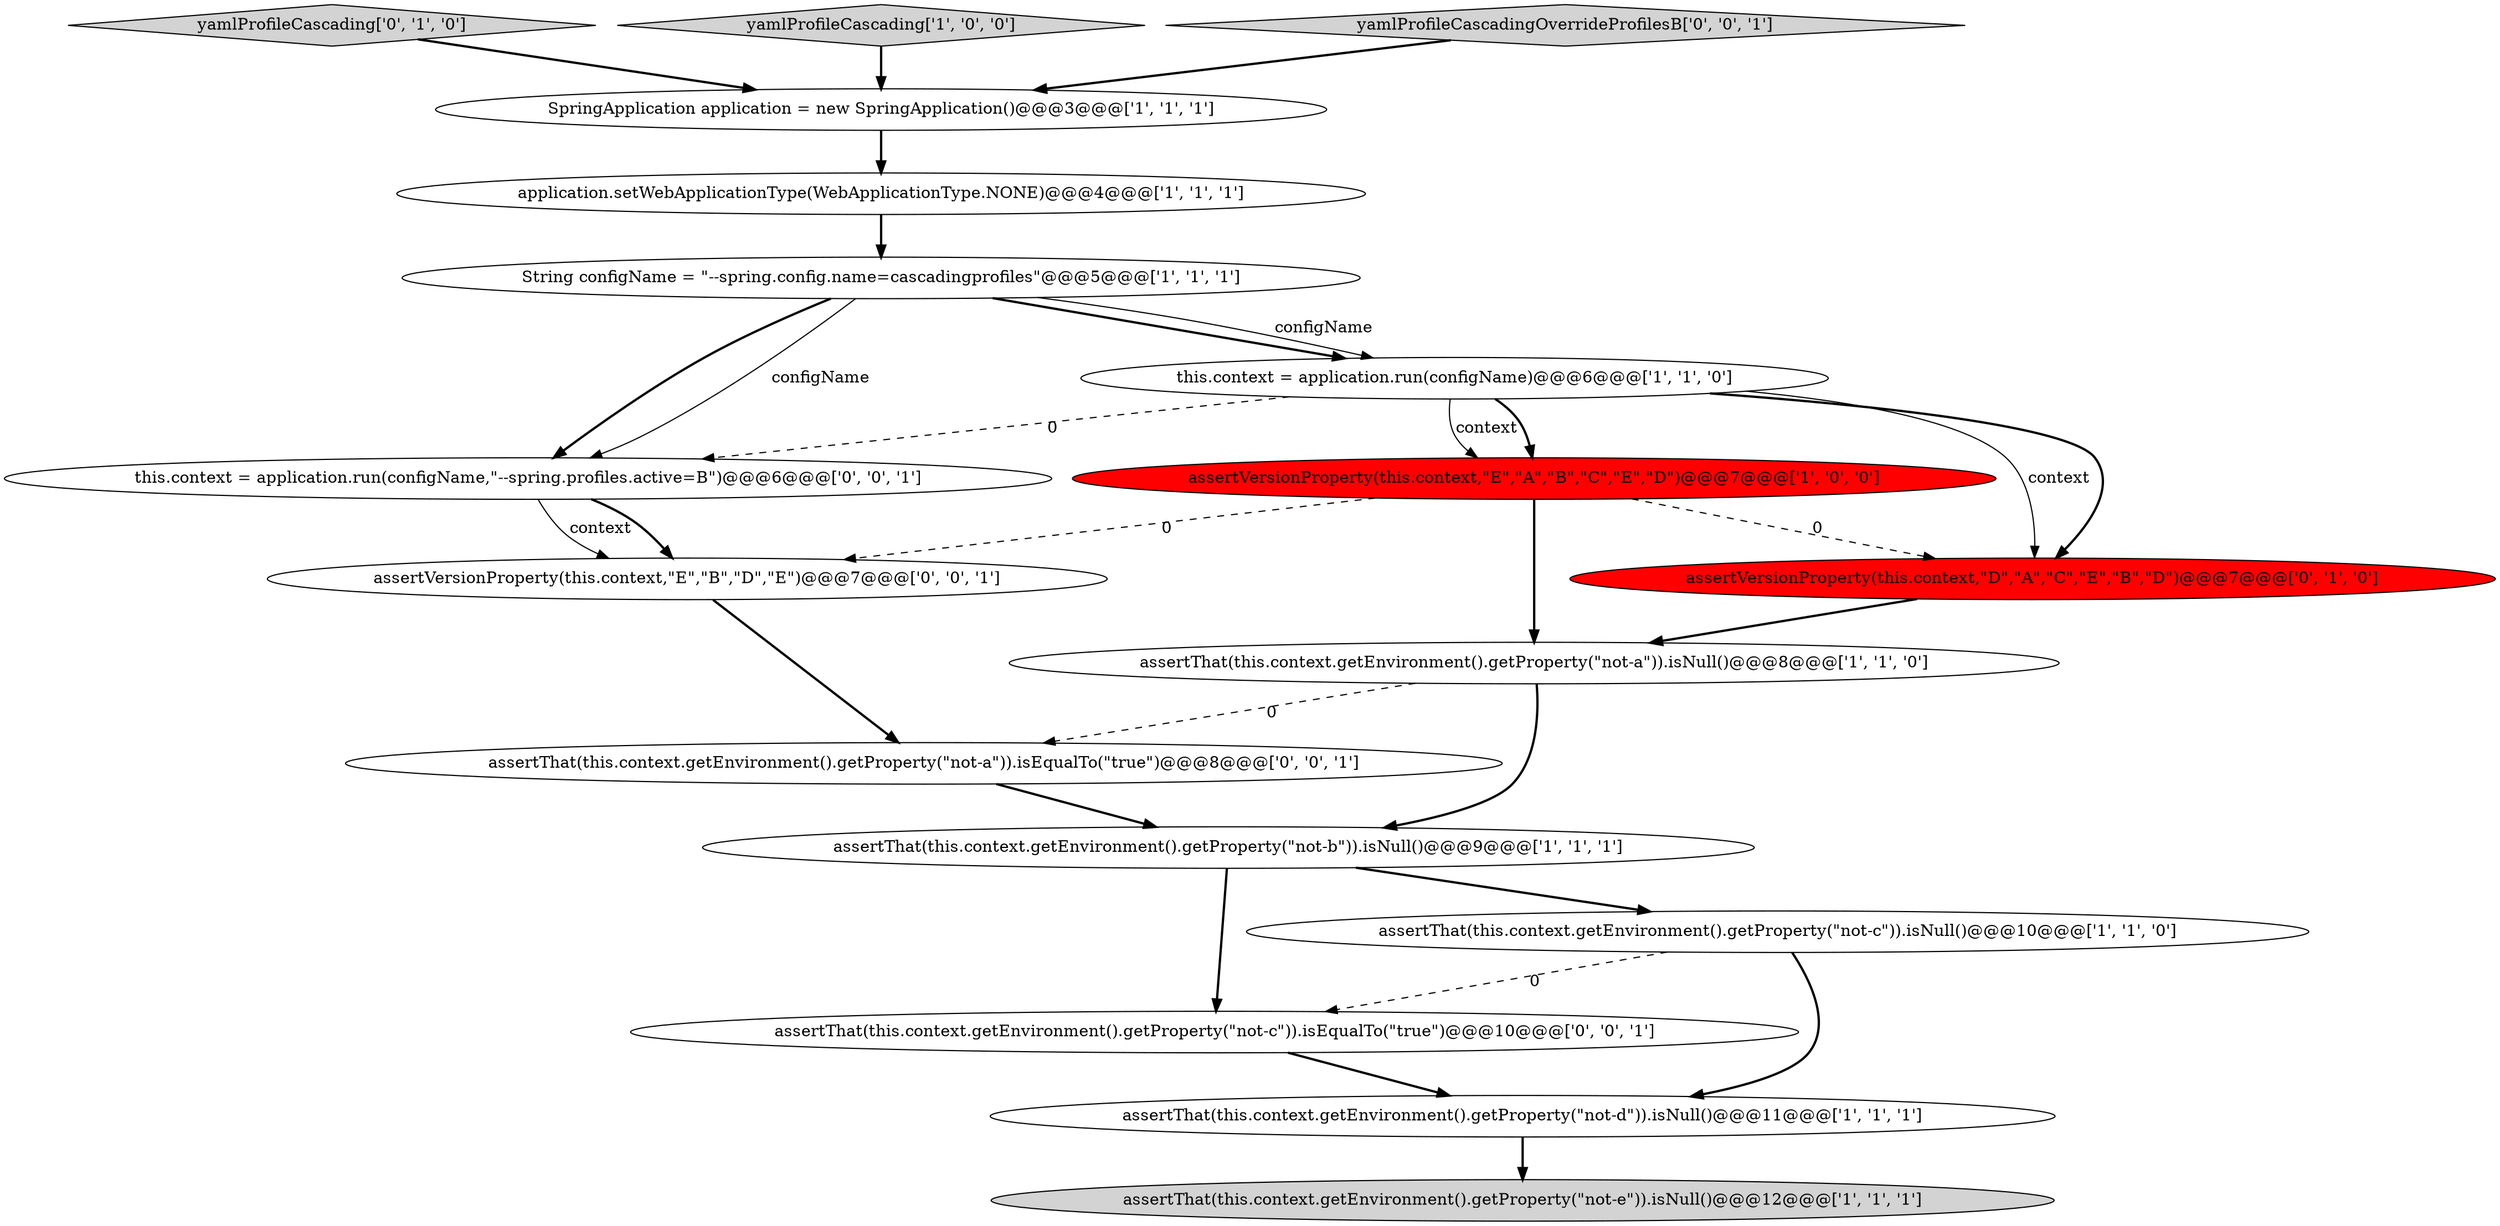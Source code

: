 digraph {
10 [style = filled, label = "application.setWebApplicationType(WebApplicationType.NONE)@@@4@@@['1', '1', '1']", fillcolor = white, shape = ellipse image = "AAA0AAABBB1BBB"];
12 [style = filled, label = "yamlProfileCascading['0', '1', '0']", fillcolor = lightgray, shape = diamond image = "AAA0AAABBB2BBB"];
14 [style = filled, label = "this.context = application.run(configName,\"--spring.profiles.active=B\")@@@6@@@['0', '0', '1']", fillcolor = white, shape = ellipse image = "AAA0AAABBB3BBB"];
9 [style = filled, label = "assertThat(this.context.getEnvironment().getProperty(\"not-e\")).isNull()@@@12@@@['1', '1', '1']", fillcolor = lightgray, shape = ellipse image = "AAA0AAABBB1BBB"];
7 [style = filled, label = "assertThat(this.context.getEnvironment().getProperty(\"not-b\")).isNull()@@@9@@@['1', '1', '1']", fillcolor = white, shape = ellipse image = "AAA0AAABBB1BBB"];
0 [style = filled, label = "yamlProfileCascading['1', '0', '0']", fillcolor = lightgray, shape = diamond image = "AAA0AAABBB1BBB"];
11 [style = filled, label = "assertVersionProperty(this.context,\"D\",\"A\",\"C\",\"E\",\"B\",\"D\")@@@7@@@['0', '1', '0']", fillcolor = red, shape = ellipse image = "AAA1AAABBB2BBB"];
13 [style = filled, label = "assertThat(this.context.getEnvironment().getProperty(\"not-c\")).isEqualTo(\"true\")@@@10@@@['0', '0', '1']", fillcolor = white, shape = ellipse image = "AAA0AAABBB3BBB"];
4 [style = filled, label = "assertThat(this.context.getEnvironment().getProperty(\"not-a\")).isNull()@@@8@@@['1', '1', '0']", fillcolor = white, shape = ellipse image = "AAA0AAABBB1BBB"];
6 [style = filled, label = "this.context = application.run(configName)@@@6@@@['1', '1', '0']", fillcolor = white, shape = ellipse image = "AAA0AAABBB1BBB"];
1 [style = filled, label = "assertThat(this.context.getEnvironment().getProperty(\"not-d\")).isNull()@@@11@@@['1', '1', '1']", fillcolor = white, shape = ellipse image = "AAA0AAABBB1BBB"];
3 [style = filled, label = "SpringApplication application = new SpringApplication()@@@3@@@['1', '1', '1']", fillcolor = white, shape = ellipse image = "AAA0AAABBB1BBB"];
15 [style = filled, label = "assertVersionProperty(this.context,\"E\",\"B\",\"D\",\"E\")@@@7@@@['0', '0', '1']", fillcolor = white, shape = ellipse image = "AAA0AAABBB3BBB"];
16 [style = filled, label = "assertThat(this.context.getEnvironment().getProperty(\"not-a\")).isEqualTo(\"true\")@@@8@@@['0', '0', '1']", fillcolor = white, shape = ellipse image = "AAA0AAABBB3BBB"];
17 [style = filled, label = "yamlProfileCascadingOverrideProfilesB['0', '0', '1']", fillcolor = lightgray, shape = diamond image = "AAA0AAABBB3BBB"];
2 [style = filled, label = "String configName = \"--spring.config.name=cascadingprofiles\"@@@5@@@['1', '1', '1']", fillcolor = white, shape = ellipse image = "AAA0AAABBB1BBB"];
8 [style = filled, label = "assertThat(this.context.getEnvironment().getProperty(\"not-c\")).isNull()@@@10@@@['1', '1', '0']", fillcolor = white, shape = ellipse image = "AAA0AAABBB1BBB"];
5 [style = filled, label = "assertVersionProperty(this.context,\"E\",\"A\",\"B\",\"C\",\"E\",\"D\")@@@7@@@['1', '0', '0']", fillcolor = red, shape = ellipse image = "AAA1AAABBB1BBB"];
7->13 [style = bold, label=""];
0->3 [style = bold, label=""];
4->16 [style = dashed, label="0"];
2->6 [style = bold, label=""];
11->4 [style = bold, label=""];
16->7 [style = bold, label=""];
14->15 [style = solid, label="context"];
6->14 [style = dashed, label="0"];
7->8 [style = bold, label=""];
15->16 [style = bold, label=""];
4->7 [style = bold, label=""];
1->9 [style = bold, label=""];
13->1 [style = bold, label=""];
6->5 [style = solid, label="context"];
2->14 [style = solid, label="configName"];
8->13 [style = dashed, label="0"];
8->1 [style = bold, label=""];
3->10 [style = bold, label=""];
6->5 [style = bold, label=""];
6->11 [style = solid, label="context"];
5->11 [style = dashed, label="0"];
6->11 [style = bold, label=""];
2->14 [style = bold, label=""];
5->4 [style = bold, label=""];
17->3 [style = bold, label=""];
10->2 [style = bold, label=""];
14->15 [style = bold, label=""];
12->3 [style = bold, label=""];
5->15 [style = dashed, label="0"];
2->6 [style = solid, label="configName"];
}

